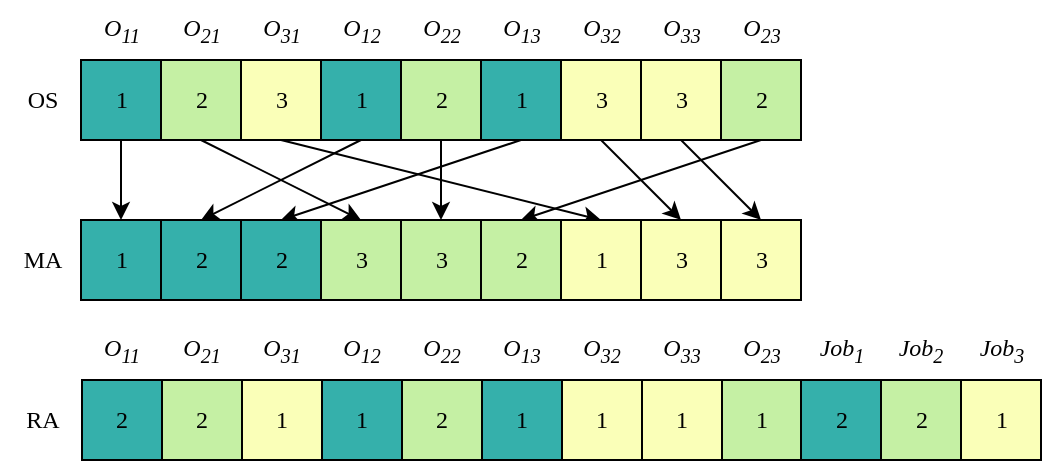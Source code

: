 <mxfile version="26.1.3">
  <diagram name="第 1 页" id="tc5elYwJu0cgVewppHAa">
    <mxGraphModel dx="1185" dy="627" grid="1" gridSize="10" guides="1" tooltips="1" connect="1" arrows="1" fold="1" page="1" pageScale="1" pageWidth="827" pageHeight="1169" math="0" shadow="0">
      <root>
        <mxCell id="0" />
        <mxCell id="1" parent="0" />
        <mxCell id="Xfd4wPt-sxRWyP5GaCoD-64" value="&lt;i&gt;O&lt;sub&gt;11&lt;/sub&gt;&lt;/i&gt;" style="text;strokeColor=none;align=center;fillColor=none;html=1;verticalAlign=middle;whiteSpace=wrap;rounded=0;fontSize=12;fontFamily=Times New Roman;" vertex="1" parent="1">
          <mxGeometry x="160.5" y="960" width="40" height="30" as="geometry" />
        </mxCell>
        <mxCell id="Xfd4wPt-sxRWyP5GaCoD-65" value="&lt;i&gt;O&lt;span&gt;&lt;sub&gt;12&lt;/sub&gt;&lt;/span&gt;&lt;/i&gt;" style="text;strokeColor=none;align=center;fillColor=none;html=1;verticalAlign=middle;whiteSpace=wrap;rounded=0;fontSize=12;fontFamily=Times New Roman;" vertex="1" parent="1">
          <mxGeometry x="280.5" y="960" width="40" height="30" as="geometry" />
        </mxCell>
        <mxCell id="Xfd4wPt-sxRWyP5GaCoD-66" value="&lt;i&gt;O&lt;sub&gt;13&lt;/sub&gt;&lt;/i&gt;" style="text;strokeColor=none;align=center;fillColor=none;html=1;verticalAlign=middle;whiteSpace=wrap;rounded=0;fontSize=12;fontFamily=Times New Roman;" vertex="1" parent="1">
          <mxGeometry x="360.5" y="960" width="40" height="30" as="geometry" />
        </mxCell>
        <mxCell id="Xfd4wPt-sxRWyP5GaCoD-67" value="&lt;i&gt;O&lt;sub&gt;33&lt;/sub&gt;&lt;/i&gt;" style="text;strokeColor=none;align=center;fillColor=none;html=1;verticalAlign=middle;whiteSpace=wrap;rounded=0;fontSize=12;fontFamily=Times New Roman;" vertex="1" parent="1">
          <mxGeometry x="440.5" y="960" width="40" height="30" as="geometry" />
        </mxCell>
        <mxCell id="Xfd4wPt-sxRWyP5GaCoD-68" value="&lt;i&gt;O&lt;sub&gt;32&lt;/sub&gt;&lt;/i&gt;" style="text;strokeColor=none;align=center;fillColor=none;html=1;verticalAlign=middle;whiteSpace=wrap;rounded=0;fontSize=12;fontFamily=Times New Roman;" vertex="1" parent="1">
          <mxGeometry x="400.5" y="960" width="40" height="30" as="geometry" />
        </mxCell>
        <mxCell id="Xfd4wPt-sxRWyP5GaCoD-69" value="&lt;i&gt;O&lt;sub&gt;31&lt;/sub&gt;&lt;/i&gt;" style="text;strokeColor=none;align=center;fillColor=none;html=1;verticalAlign=middle;whiteSpace=wrap;rounded=0;fontSize=12;fontFamily=Times New Roman;" vertex="1" parent="1">
          <mxGeometry x="240.5" y="960" width="40" height="30" as="geometry" />
        </mxCell>
        <mxCell id="Xfd4wPt-sxRWyP5GaCoD-70" value="&lt;i&gt;O&lt;span&gt;&lt;sub&gt;21&lt;/sub&gt;&lt;/span&gt;&lt;/i&gt;" style="text;strokeColor=none;align=center;fillColor=none;html=1;verticalAlign=middle;whiteSpace=wrap;rounded=0;fontSize=12;fontFamily=Times New Roman;" vertex="1" parent="1">
          <mxGeometry x="200.5" y="960" width="40" height="30" as="geometry" />
        </mxCell>
        <mxCell id="Xfd4wPt-sxRWyP5GaCoD-71" value="&lt;i&gt;O&lt;span&gt;&lt;sub&gt;23&lt;/sub&gt;&lt;/span&gt;&lt;/i&gt;" style="text;strokeColor=none;align=center;fillColor=none;html=1;verticalAlign=middle;whiteSpace=wrap;rounded=0;fontSize=12;fontFamily=Times New Roman;" vertex="1" parent="1">
          <mxGeometry x="480.5" y="960" width="40" height="30" as="geometry" />
        </mxCell>
        <mxCell id="Xfd4wPt-sxRWyP5GaCoD-72" value="&lt;i&gt;O&lt;span&gt;&lt;sub&gt;22&lt;/sub&gt;&lt;/span&gt;&lt;/i&gt;" style="text;strokeColor=none;align=center;fillColor=none;html=1;verticalAlign=middle;whiteSpace=wrap;rounded=0;fontSize=12;fontFamily=Times New Roman;" vertex="1" parent="1">
          <mxGeometry x="320.5" y="960" width="40" height="30" as="geometry" />
        </mxCell>
        <mxCell id="Xfd4wPt-sxRWyP5GaCoD-73" value="OS" style="text;html=1;align=center;verticalAlign=middle;resizable=0;points=[];autosize=1;strokeColor=none;fillColor=none;fontFamily=Times New Roman;" vertex="1" parent="1">
          <mxGeometry x="120.5" y="995" width="40" height="30" as="geometry" />
        </mxCell>
        <mxCell id="Xfd4wPt-sxRWyP5GaCoD-74" value="MA" style="text;html=1;align=center;verticalAlign=middle;resizable=0;points=[];autosize=1;strokeColor=none;fillColor=none;fontFamily=Times New Roman;" vertex="1" parent="1">
          <mxGeometry x="120.5" y="1075" width="40" height="30" as="geometry" />
        </mxCell>
        <mxCell id="Xfd4wPt-sxRWyP5GaCoD-75" value="RA" style="text;html=1;align=center;verticalAlign=middle;resizable=0;points=[];autosize=1;strokeColor=none;fillColor=none;fontFamily=Times New Roman;" vertex="1" parent="1">
          <mxGeometry x="120.5" y="1155" width="40" height="30" as="geometry" />
        </mxCell>
        <mxCell id="Xfd4wPt-sxRWyP5GaCoD-76" value="&lt;i&gt;Job&lt;sub&gt;1&lt;/sub&gt;&lt;/i&gt;" style="text;strokeColor=none;align=center;fillColor=none;html=1;verticalAlign=middle;whiteSpace=wrap;rounded=0;fontSize=12;fontFamily=Times New Roman;" vertex="1" parent="1">
          <mxGeometry x="520.5" y="1120" width="40" height="30" as="geometry" />
        </mxCell>
        <mxCell id="Xfd4wPt-sxRWyP5GaCoD-77" value="&lt;i&gt;Job&lt;sub&gt;3&lt;/sub&gt;&lt;/i&gt;" style="text;strokeColor=none;align=center;fillColor=none;html=1;verticalAlign=middle;whiteSpace=wrap;rounded=0;fontSize=12;fontFamily=Times New Roman;" vertex="1" parent="1">
          <mxGeometry x="600.5" y="1120" width="40" height="30" as="geometry" />
        </mxCell>
        <mxCell id="Xfd4wPt-sxRWyP5GaCoD-78" value="&lt;i&gt;Job&lt;span&gt;&lt;sub&gt;2&lt;/sub&gt;&lt;/span&gt;&lt;/i&gt;" style="text;strokeColor=none;align=center;fillColor=none;html=1;verticalAlign=middle;whiteSpace=wrap;rounded=0;fontSize=12;fontFamily=Times New Roman;" vertex="1" parent="1">
          <mxGeometry x="559.5" y="1120" width="41" height="30" as="geometry" />
        </mxCell>
        <mxCell id="Xfd4wPt-sxRWyP5GaCoD-79" style="rounded=0;orthogonalLoop=1;jettySize=auto;html=1;exitX=0.5;exitY=1;exitDx=0;exitDy=0;entryX=0.5;entryY=0;entryDx=0;entryDy=0;" edge="1" parent="1" source="Xfd4wPt-sxRWyP5GaCoD-80" target="Xfd4wPt-sxRWyP5GaCoD-97">
          <mxGeometry relative="1" as="geometry" />
        </mxCell>
        <mxCell id="Xfd4wPt-sxRWyP5GaCoD-80" value="1" style="whiteSpace=wrap;html=1;aspect=fixed;fillColor=#35B0AB;strokeColor=light-dark(#000000,#446E2C);strokeWidth=1;fontFamily=Times New Roman;" vertex="1" parent="1">
          <mxGeometry x="160.5" y="990" width="40" height="40" as="geometry" />
        </mxCell>
        <mxCell id="Xfd4wPt-sxRWyP5GaCoD-81" style="rounded=0;orthogonalLoop=1;jettySize=auto;html=1;exitX=0.5;exitY=1;exitDx=0;exitDy=0;entryX=0.5;entryY=0;entryDx=0;entryDy=0;" edge="1" parent="1" source="Xfd4wPt-sxRWyP5GaCoD-82" target="Xfd4wPt-sxRWyP5GaCoD-99">
          <mxGeometry relative="1" as="geometry" />
        </mxCell>
        <mxCell id="Xfd4wPt-sxRWyP5GaCoD-82" value="2" style="whiteSpace=wrap;html=1;aspect=fixed;fillColor=#C5F0A4;strokeColor=light-dark(#000000,#446E2C);strokeWidth=1;fontFamily=Times New Roman;" vertex="1" parent="1">
          <mxGeometry x="200.5" y="990" width="40" height="40" as="geometry" />
        </mxCell>
        <mxCell id="Xfd4wPt-sxRWyP5GaCoD-83" style="rounded=0;orthogonalLoop=1;jettySize=auto;html=1;exitX=0.5;exitY=1;exitDx=0;exitDy=0;entryX=0.5;entryY=0;entryDx=0;entryDy=0;" edge="1" parent="1" source="Xfd4wPt-sxRWyP5GaCoD-84" target="Xfd4wPt-sxRWyP5GaCoD-98">
          <mxGeometry relative="1" as="geometry" />
        </mxCell>
        <mxCell id="Xfd4wPt-sxRWyP5GaCoD-84" value="1" style="whiteSpace=wrap;html=1;aspect=fixed;fillColor=#35B0AB;strokeColor=light-dark(#000000,#446E2C);strokeWidth=1;fontFamily=Times New Roman;" vertex="1" parent="1">
          <mxGeometry x="280.5" y="990" width="40" height="40" as="geometry" />
        </mxCell>
        <mxCell id="Xfd4wPt-sxRWyP5GaCoD-85" style="rounded=0;orthogonalLoop=1;jettySize=auto;html=1;exitX=0.5;exitY=1;exitDx=0;exitDy=0;entryX=0.5;entryY=0;entryDx=0;entryDy=0;" edge="1" parent="1" source="Xfd4wPt-sxRWyP5GaCoD-86" target="Xfd4wPt-sxRWyP5GaCoD-101">
          <mxGeometry relative="1" as="geometry" />
        </mxCell>
        <mxCell id="Xfd4wPt-sxRWyP5GaCoD-86" value="3" style="whiteSpace=wrap;html=1;aspect=fixed;fillColor=#FAFFB8;strokeColor=light-dark(#000000,#446E2C);strokeWidth=1;fontFamily=Times New Roman;" vertex="1" parent="1">
          <mxGeometry x="240.5" y="990" width="40" height="40" as="geometry" />
        </mxCell>
        <mxCell id="Xfd4wPt-sxRWyP5GaCoD-87" style="rounded=0;orthogonalLoop=1;jettySize=auto;html=1;exitX=0.5;exitY=1;exitDx=0;exitDy=0;entryX=0.5;entryY=0;entryDx=0;entryDy=0;" edge="1" parent="1" source="Xfd4wPt-sxRWyP5GaCoD-88" target="Xfd4wPt-sxRWyP5GaCoD-104">
          <mxGeometry relative="1" as="geometry" />
        </mxCell>
        <mxCell id="Xfd4wPt-sxRWyP5GaCoD-88" value="3" style="whiteSpace=wrap;html=1;aspect=fixed;fillColor=#FAFFB8;strokeColor=light-dark(#000000,#446E2C);strokeWidth=1;fontFamily=Times New Roman;" vertex="1" parent="1">
          <mxGeometry x="400.5" y="990" width="40" height="40" as="geometry" />
        </mxCell>
        <mxCell id="Xfd4wPt-sxRWyP5GaCoD-89" style="rounded=0;orthogonalLoop=1;jettySize=auto;html=1;exitX=0.5;exitY=1;exitDx=0;exitDy=0;entryX=0.5;entryY=0;entryDx=0;entryDy=0;" edge="1" parent="1" source="Xfd4wPt-sxRWyP5GaCoD-90" target="Xfd4wPt-sxRWyP5GaCoD-100">
          <mxGeometry relative="1" as="geometry" />
        </mxCell>
        <mxCell id="Xfd4wPt-sxRWyP5GaCoD-90" value="1" style="whiteSpace=wrap;html=1;aspect=fixed;fillColor=#35B0AB;strokeColor=light-dark(#000000,#446E2C);strokeWidth=1;fontFamily=Times New Roman;" vertex="1" parent="1">
          <mxGeometry x="360.5" y="990" width="40" height="40" as="geometry" />
        </mxCell>
        <mxCell id="Xfd4wPt-sxRWyP5GaCoD-91" style="rounded=0;orthogonalLoop=1;jettySize=auto;html=1;exitX=0.5;exitY=1;exitDx=0;exitDy=0;entryX=0.5;entryY=0;entryDx=0;entryDy=0;" edge="1" parent="1" source="Xfd4wPt-sxRWyP5GaCoD-92" target="Xfd4wPt-sxRWyP5GaCoD-103">
          <mxGeometry relative="1" as="geometry" />
        </mxCell>
        <mxCell id="Xfd4wPt-sxRWyP5GaCoD-92" value="2" style="whiteSpace=wrap;html=1;aspect=fixed;fillColor=#C5F0A4;strokeColor=light-dark(#000000,#446E2C);strokeWidth=1;fontFamily=Times New Roman;" vertex="1" parent="1">
          <mxGeometry x="320.5" y="990" width="40" height="40" as="geometry" />
        </mxCell>
        <mxCell id="Xfd4wPt-sxRWyP5GaCoD-93" style="rounded=0;orthogonalLoop=1;jettySize=auto;html=1;exitX=0.5;exitY=1;exitDx=0;exitDy=0;entryX=0.5;entryY=0;entryDx=0;entryDy=0;" edge="1" parent="1" source="Xfd4wPt-sxRWyP5GaCoD-94" target="Xfd4wPt-sxRWyP5GaCoD-105">
          <mxGeometry relative="1" as="geometry" />
        </mxCell>
        <mxCell id="Xfd4wPt-sxRWyP5GaCoD-94" value="3" style="whiteSpace=wrap;html=1;aspect=fixed;fillColor=#FAFFB8;strokeColor=light-dark(#000000,#446E2C);strokeWidth=1;fontFamily=Times New Roman;" vertex="1" parent="1">
          <mxGeometry x="440.5" y="990" width="40" height="40" as="geometry" />
        </mxCell>
        <mxCell id="Xfd4wPt-sxRWyP5GaCoD-95" style="rounded=0;orthogonalLoop=1;jettySize=auto;html=1;exitX=0.5;exitY=1;exitDx=0;exitDy=0;entryX=0.5;entryY=0;entryDx=0;entryDy=0;" edge="1" parent="1" source="Xfd4wPt-sxRWyP5GaCoD-96" target="Xfd4wPt-sxRWyP5GaCoD-102">
          <mxGeometry relative="1" as="geometry" />
        </mxCell>
        <mxCell id="Xfd4wPt-sxRWyP5GaCoD-96" value="2" style="whiteSpace=wrap;html=1;aspect=fixed;fillColor=#C5F0A4;strokeColor=light-dark(#000000,#446E2C);strokeWidth=1;fontFamily=Times New Roman;" vertex="1" parent="1">
          <mxGeometry x="480.5" y="990" width="40" height="40" as="geometry" />
        </mxCell>
        <mxCell id="Xfd4wPt-sxRWyP5GaCoD-97" value="1" style="whiteSpace=wrap;html=1;aspect=fixed;fillColor=#35B0AB;strokeColor=light-dark(#000000,#446E2C);strokeWidth=1;fontFamily=Times New Roman;" vertex="1" parent="1">
          <mxGeometry x="160.5" y="1070" width="40" height="40" as="geometry" />
        </mxCell>
        <mxCell id="Xfd4wPt-sxRWyP5GaCoD-98" value="2" style="whiteSpace=wrap;html=1;aspect=fixed;fillColor=#35B0AB;strokeColor=light-dark(#000000,#446E2C);strokeWidth=1;fontFamily=Times New Roman;" vertex="1" parent="1">
          <mxGeometry x="200.5" y="1070" width="40" height="40" as="geometry" />
        </mxCell>
        <mxCell id="Xfd4wPt-sxRWyP5GaCoD-99" value="3" style="whiteSpace=wrap;html=1;aspect=fixed;fillColor=#C5F0A4;strokeColor=light-dark(#000000,#446E2C);strokeWidth=1;fontFamily=Times New Roman;" vertex="1" parent="1">
          <mxGeometry x="280.5" y="1070" width="40" height="40" as="geometry" />
        </mxCell>
        <mxCell id="Xfd4wPt-sxRWyP5GaCoD-100" value="2" style="whiteSpace=wrap;html=1;aspect=fixed;fillColor=#35B0AB;strokeColor=light-dark(#000000,#446E2C);strokeWidth=1;fontFamily=Times New Roman;" vertex="1" parent="1">
          <mxGeometry x="240.5" y="1070" width="40" height="40" as="geometry" />
        </mxCell>
        <mxCell id="Xfd4wPt-sxRWyP5GaCoD-101" value="1" style="whiteSpace=wrap;html=1;aspect=fixed;fillColor=#FAFFB8;strokeColor=light-dark(#000000,#446E2C);strokeWidth=1;fontFamily=Times New Roman;" vertex="1" parent="1">
          <mxGeometry x="400.5" y="1070" width="40" height="40" as="geometry" />
        </mxCell>
        <mxCell id="Xfd4wPt-sxRWyP5GaCoD-102" value="2" style="whiteSpace=wrap;html=1;aspect=fixed;fillColor=#C5F0A4;strokeColor=light-dark(#000000,#446E2C);strokeWidth=1;fontFamily=Times New Roman;" vertex="1" parent="1">
          <mxGeometry x="360.5" y="1070" width="40" height="40" as="geometry" />
        </mxCell>
        <mxCell id="Xfd4wPt-sxRWyP5GaCoD-103" value="3" style="whiteSpace=wrap;html=1;aspect=fixed;fillColor=#C5F0A4;strokeColor=light-dark(#000000,#446E2C);strokeWidth=1;fontFamily=Times New Roman;" vertex="1" parent="1">
          <mxGeometry x="320.5" y="1070" width="40" height="40" as="geometry" />
        </mxCell>
        <mxCell id="Xfd4wPt-sxRWyP5GaCoD-104" value="3" style="whiteSpace=wrap;html=1;aspect=fixed;fillColor=#FAFFB8;strokeColor=light-dark(#000000,#446E2C);strokeWidth=1;fontFamily=Times New Roman;" vertex="1" parent="1">
          <mxGeometry x="440.5" y="1070" width="40" height="40" as="geometry" />
        </mxCell>
        <mxCell id="Xfd4wPt-sxRWyP5GaCoD-105" value="3" style="whiteSpace=wrap;html=1;aspect=fixed;fillColor=#FAFFB8;strokeColor=light-dark(#000000,#446E2C);strokeWidth=1;fontFamily=Times New Roman;" vertex="1" parent="1">
          <mxGeometry x="480.5" y="1070" width="40" height="40" as="geometry" />
        </mxCell>
        <mxCell id="Xfd4wPt-sxRWyP5GaCoD-106" value="2" style="whiteSpace=wrap;html=1;aspect=fixed;fillColor=#35B0AB;strokeColor=light-dark(#000000,#446E2C);strokeWidth=1;fontFamily=Times New Roman;" vertex="1" parent="1">
          <mxGeometry x="161" y="1150" width="40" height="40" as="geometry" />
        </mxCell>
        <mxCell id="Xfd4wPt-sxRWyP5GaCoD-107" value="2" style="whiteSpace=wrap;html=1;aspect=fixed;fillColor=#C5F0A4;strokeColor=light-dark(#000000,#446E2C);strokeWidth=1;fontFamily=Times New Roman;" vertex="1" parent="1">
          <mxGeometry x="201" y="1150" width="40" height="40" as="geometry" />
        </mxCell>
        <mxCell id="Xfd4wPt-sxRWyP5GaCoD-108" value="1" style="whiteSpace=wrap;html=1;aspect=fixed;fillColor=#35B0AB;strokeColor=light-dark(#000000,#446E2C);strokeWidth=1;fontFamily=Times New Roman;" vertex="1" parent="1">
          <mxGeometry x="281" y="1150" width="40" height="40" as="geometry" />
        </mxCell>
        <mxCell id="Xfd4wPt-sxRWyP5GaCoD-109" value="1" style="whiteSpace=wrap;html=1;aspect=fixed;fillColor=#FAFFB8;strokeColor=light-dark(#000000,#446E2C);strokeWidth=1;fontFamily=Times New Roman;" vertex="1" parent="1">
          <mxGeometry x="241" y="1150" width="40" height="40" as="geometry" />
        </mxCell>
        <mxCell id="Xfd4wPt-sxRWyP5GaCoD-110" value="1" style="whiteSpace=wrap;html=1;aspect=fixed;fillColor=#FAFFB8;strokeColor=light-dark(#000000,#446E2C);strokeWidth=1;fontFamily=Times New Roman;" vertex="1" parent="1">
          <mxGeometry x="401" y="1150" width="40" height="40" as="geometry" />
        </mxCell>
        <mxCell id="Xfd4wPt-sxRWyP5GaCoD-111" value="1" style="whiteSpace=wrap;html=1;aspect=fixed;fillColor=#35B0AB;strokeColor=light-dark(#000000,#446E2C);strokeWidth=1;fontFamily=Times New Roman;" vertex="1" parent="1">
          <mxGeometry x="361" y="1150" width="40" height="40" as="geometry" />
        </mxCell>
        <mxCell id="Xfd4wPt-sxRWyP5GaCoD-112" value="2" style="whiteSpace=wrap;html=1;aspect=fixed;fillColor=#C5F0A4;strokeColor=light-dark(#000000,#446E2C);strokeWidth=1;fontFamily=Times New Roman;" vertex="1" parent="1">
          <mxGeometry x="321" y="1150" width="40" height="40" as="geometry" />
        </mxCell>
        <mxCell id="Xfd4wPt-sxRWyP5GaCoD-113" value="1" style="whiteSpace=wrap;html=1;aspect=fixed;fillColor=#FAFFB8;strokeColor=light-dark(#000000,#446E2C);strokeWidth=1;fontFamily=Times New Roman;" vertex="1" parent="1">
          <mxGeometry x="441" y="1150" width="40" height="40" as="geometry" />
        </mxCell>
        <mxCell id="Xfd4wPt-sxRWyP5GaCoD-114" value="1" style="whiteSpace=wrap;html=1;aspect=fixed;fillColor=#C5F0A4;strokeColor=light-dark(#000000,#446E2C);strokeWidth=1;fontFamily=Times New Roman;" vertex="1" parent="1">
          <mxGeometry x="481" y="1150" width="40" height="40" as="geometry" />
        </mxCell>
        <mxCell id="Xfd4wPt-sxRWyP5GaCoD-115" value="2" style="whiteSpace=wrap;html=1;aspect=fixed;fillColor=#35B0AB;strokeColor=light-dark(#000000,#446E2C);strokeWidth=1;fontFamily=Times New Roman;" vertex="1" parent="1">
          <mxGeometry x="520.5" y="1150" width="40" height="40" as="geometry" />
        </mxCell>
        <mxCell id="Xfd4wPt-sxRWyP5GaCoD-116" value="1" style="whiteSpace=wrap;html=1;aspect=fixed;fillColor=#FAFFB8;strokeColor=light-dark(#000000,#446E2C);strokeWidth=1;fontFamily=Times New Roman;" vertex="1" parent="1">
          <mxGeometry x="600.5" y="1150" width="40" height="40" as="geometry" />
        </mxCell>
        <mxCell id="Xfd4wPt-sxRWyP5GaCoD-117" value="2" style="whiteSpace=wrap;html=1;aspect=fixed;fillColor=#C5F0A4;strokeColor=light-dark(#000000,#446E2C);strokeWidth=1;fontFamily=Times New Roman;" vertex="1" parent="1">
          <mxGeometry x="560.5" y="1150" width="40" height="40" as="geometry" />
        </mxCell>
        <mxCell id="Xfd4wPt-sxRWyP5GaCoD-118" value="&lt;i&gt;O&lt;sub&gt;11&lt;/sub&gt;&lt;/i&gt;" style="text;strokeColor=none;align=center;fillColor=none;html=1;verticalAlign=middle;whiteSpace=wrap;rounded=0;fontSize=12;fontFamily=Times New Roman;" vertex="1" parent="1">
          <mxGeometry x="160.5" y="1120" width="40" height="30" as="geometry" />
        </mxCell>
        <mxCell id="Xfd4wPt-sxRWyP5GaCoD-119" value="&lt;i&gt;O&lt;span&gt;&lt;sub&gt;12&lt;/sub&gt;&lt;/span&gt;&lt;/i&gt;" style="text;strokeColor=none;align=center;fillColor=none;html=1;verticalAlign=middle;whiteSpace=wrap;rounded=0;fontSize=12;fontFamily=Times New Roman;" vertex="1" parent="1">
          <mxGeometry x="280.5" y="1120" width="40" height="30" as="geometry" />
        </mxCell>
        <mxCell id="Xfd4wPt-sxRWyP5GaCoD-120" value="&lt;i&gt;O&lt;sub&gt;13&lt;/sub&gt;&lt;/i&gt;" style="text;strokeColor=none;align=center;fillColor=none;html=1;verticalAlign=middle;whiteSpace=wrap;rounded=0;fontSize=12;fontFamily=Times New Roman;" vertex="1" parent="1">
          <mxGeometry x="360.5" y="1120" width="40" height="30" as="geometry" />
        </mxCell>
        <mxCell id="Xfd4wPt-sxRWyP5GaCoD-121" value="&lt;i&gt;O&lt;sub&gt;33&lt;/sub&gt;&lt;/i&gt;" style="text;strokeColor=none;align=center;fillColor=none;html=1;verticalAlign=middle;whiteSpace=wrap;rounded=0;fontSize=12;fontFamily=Times New Roman;" vertex="1" parent="1">
          <mxGeometry x="440.5" y="1120" width="40" height="30" as="geometry" />
        </mxCell>
        <mxCell id="Xfd4wPt-sxRWyP5GaCoD-122" value="&lt;i&gt;O&lt;sub&gt;32&lt;/sub&gt;&lt;/i&gt;" style="text;strokeColor=none;align=center;fillColor=none;html=1;verticalAlign=middle;whiteSpace=wrap;rounded=0;fontSize=12;fontFamily=Times New Roman;" vertex="1" parent="1">
          <mxGeometry x="400.5" y="1120" width="40" height="30" as="geometry" />
        </mxCell>
        <mxCell id="Xfd4wPt-sxRWyP5GaCoD-123" value="&lt;i&gt;O&lt;sub&gt;31&lt;/sub&gt;&lt;/i&gt;" style="text;strokeColor=none;align=center;fillColor=none;html=1;verticalAlign=middle;whiteSpace=wrap;rounded=0;fontSize=12;fontFamily=Times New Roman;" vertex="1" parent="1">
          <mxGeometry x="240.5" y="1120" width="40" height="30" as="geometry" />
        </mxCell>
        <mxCell id="Xfd4wPt-sxRWyP5GaCoD-124" value="&lt;i&gt;O&lt;span&gt;&lt;sub&gt;21&lt;/sub&gt;&lt;/span&gt;&lt;/i&gt;" style="text;strokeColor=none;align=center;fillColor=none;html=1;verticalAlign=middle;whiteSpace=wrap;rounded=0;fontSize=12;fontFamily=Times New Roman;" vertex="1" parent="1">
          <mxGeometry x="200.5" y="1120" width="40" height="30" as="geometry" />
        </mxCell>
        <mxCell id="Xfd4wPt-sxRWyP5GaCoD-125" value="&lt;i&gt;O&lt;span&gt;&lt;sub&gt;23&lt;/sub&gt;&lt;/span&gt;&lt;/i&gt;" style="text;strokeColor=none;align=center;fillColor=none;html=1;verticalAlign=middle;whiteSpace=wrap;rounded=0;fontSize=12;fontFamily=Times New Roman;" vertex="1" parent="1">
          <mxGeometry x="480.5" y="1120" width="40" height="30" as="geometry" />
        </mxCell>
        <mxCell id="Xfd4wPt-sxRWyP5GaCoD-126" value="&lt;i&gt;O&lt;span&gt;&lt;sub&gt;22&lt;/sub&gt;&lt;/span&gt;&lt;/i&gt;" style="text;strokeColor=none;align=center;fillColor=none;html=1;verticalAlign=middle;whiteSpace=wrap;rounded=0;fontSize=12;fontFamily=Times New Roman;" vertex="1" parent="1">
          <mxGeometry x="320.5" y="1120" width="40" height="30" as="geometry" />
        </mxCell>
      </root>
    </mxGraphModel>
  </diagram>
</mxfile>
